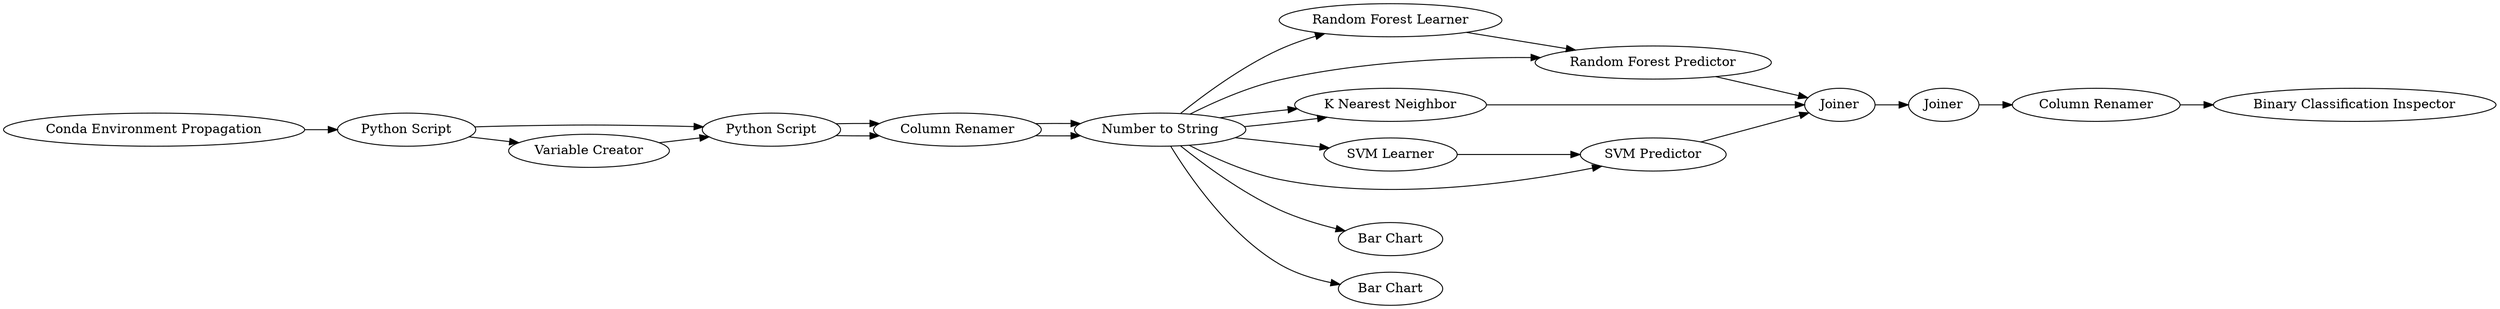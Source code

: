 digraph {
	2 [label="Conda Environment Propagation"]
	3 [label="Python Script"]
	4 [label="Python Script"]
	5 [label="Variable Creator"]
	9 [label="Number to String"]
	15 [label="Column Renamer"]
	9 [label="Number to String"]
	15 [label="Column Renamer"]
	28 [label="Binary Classification Inspector"]
	29 [label="Random Forest Learner"]
	31 [label="Random Forest Predictor"]
	33 [label="K Nearest Neighbor"]
	35 [label="Column Renamer"]
	36 [label="SVM Learner"]
	37 [label="SVM Predictor"]
	34 [label=Joiner]
	38 [label=Joiner]
	40 [label="Bar Chart"]
	41 [label="Bar Chart"]
	15 -> 9
	15 -> 9
	34 -> 38
	2 -> 4
	3 -> 15
	3 -> 15
	4 -> 5
	4 -> 3
	5 -> 3
	9 -> 31
	9 -> 37
	9 -> 33
	9 -> 41
	9 -> 29
	9 -> 36
	9 -> 33
	9 -> 40
	29 -> 31
	31 -> 34
	33 -> 34
	35 -> 28
	36 -> 37
	37 -> 34
	38 -> 35
	rankdir=LR
}
